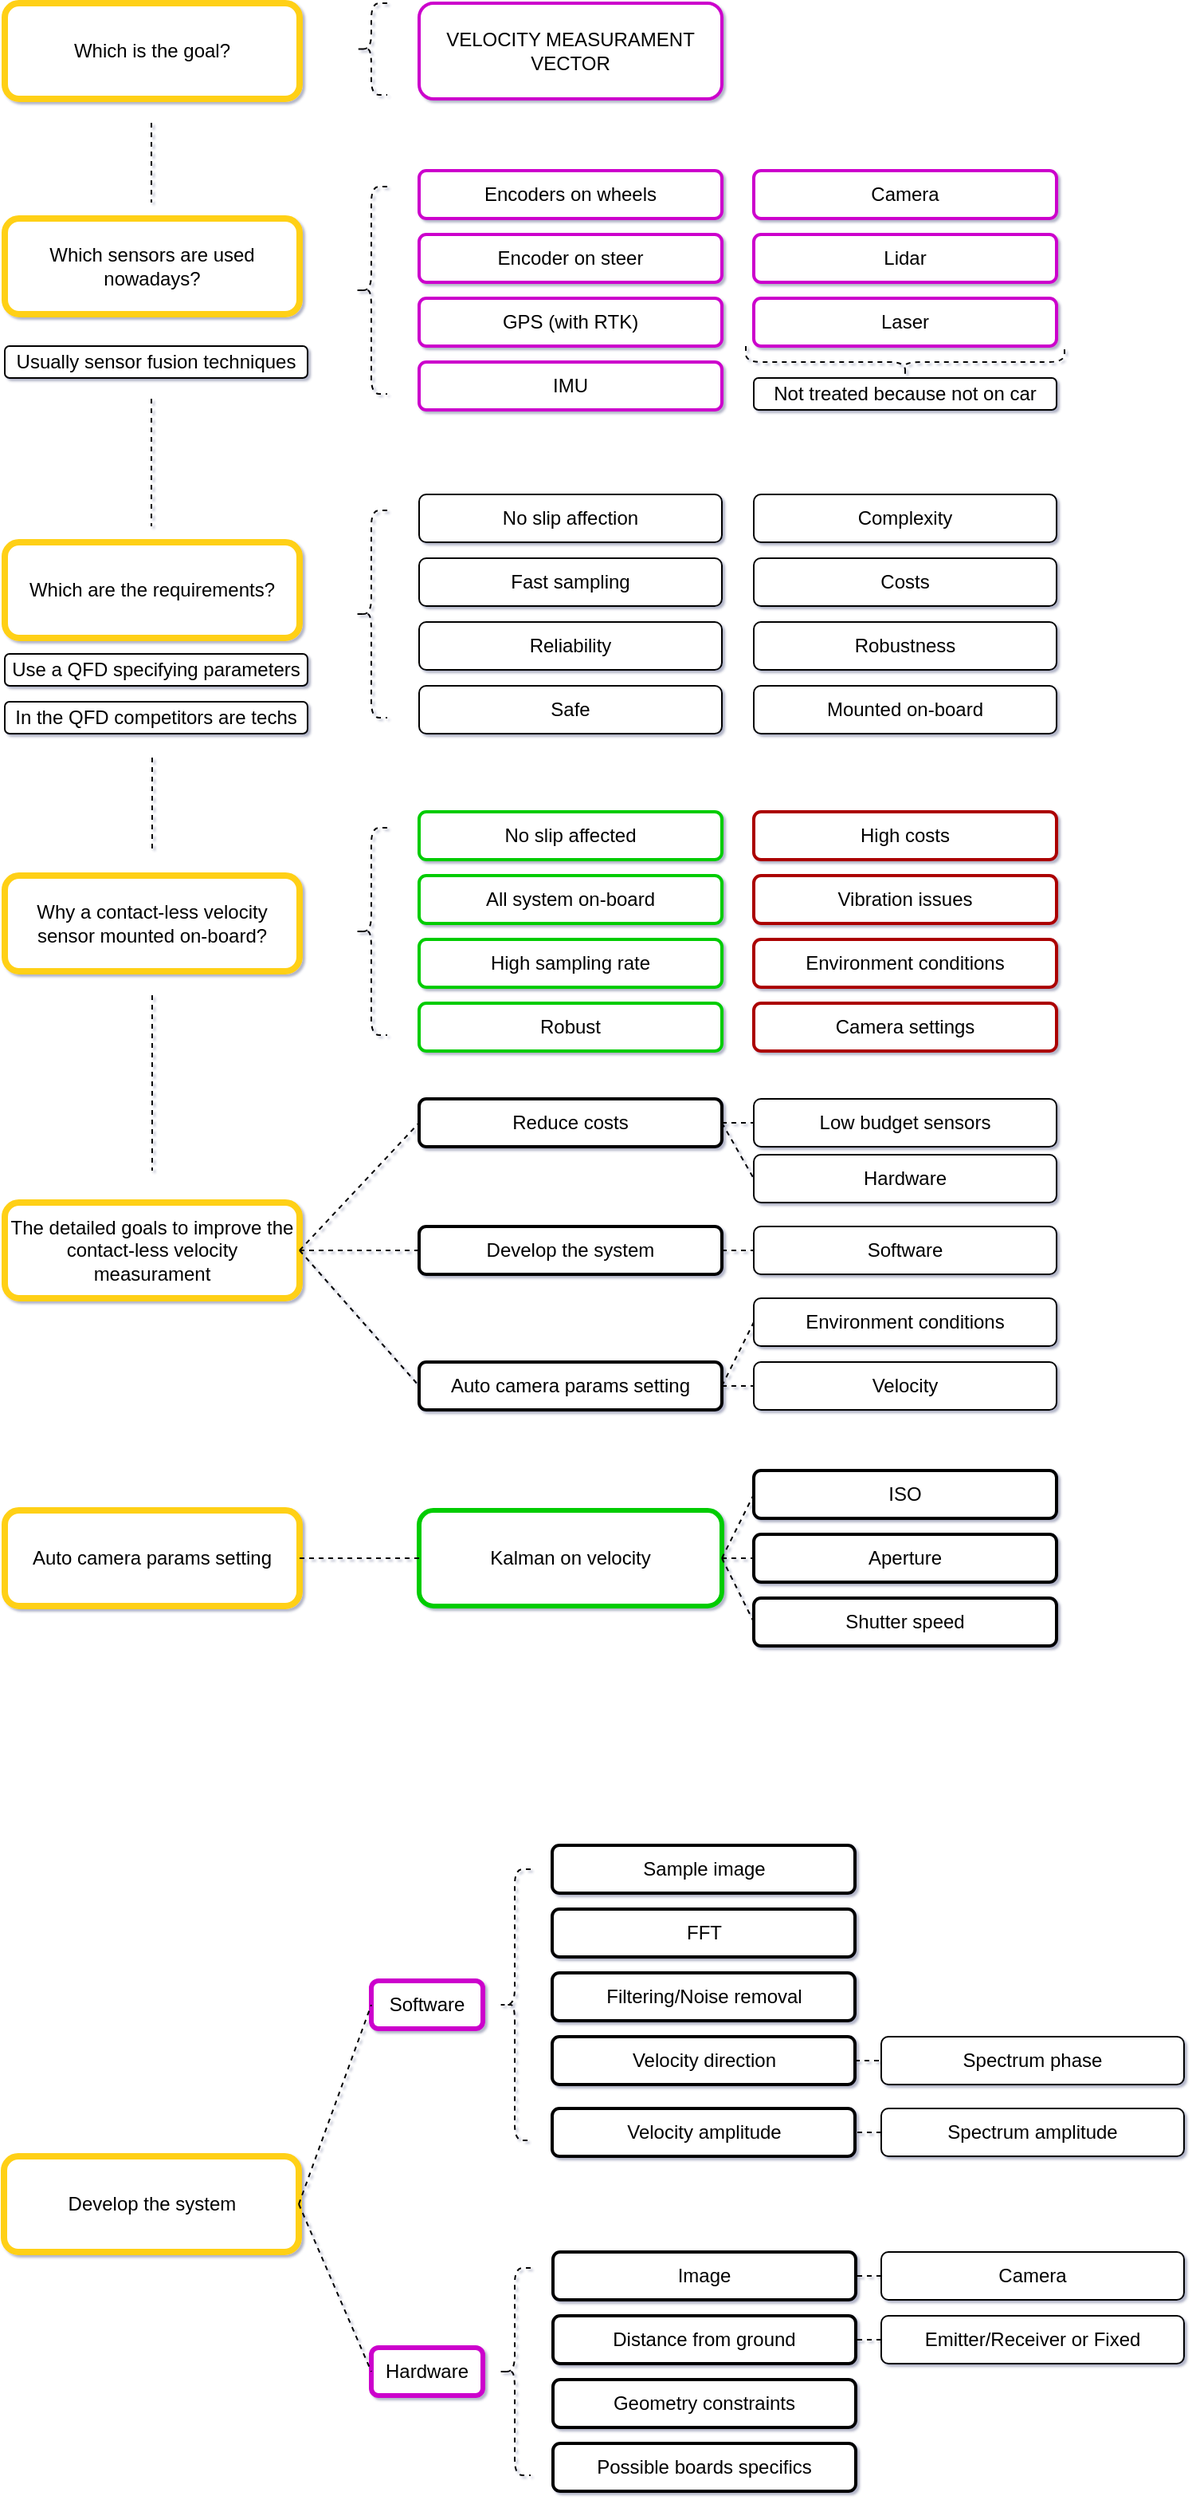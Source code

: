 <mxfile version="17.1.2" type="google"><diagram id="7GuAjjzs_9jMdIzR8Z1F" name="Page-1"><mxGraphModel grid="1" gridSize="10" guides="1" tooltips="1" connect="1" arrows="1" page="1" fold="1" pageScale="1" pageWidth="827" pageHeight="1169" background="none" math="0" shadow="1"><root><mxCell id="0"/><mxCell id="1" parent="0"/><mxCell id="3" value="Which is the goal?" style="whiteSpace=wrap;html=1;rounded=1;strokeWidth=4;strokeColor=#FFD012;" parent="1" vertex="1"><mxGeometry x="80" y="40" width="185" height="60" as="geometry"/></mxCell><mxCell id="5" value="VELOCITY MEASURAMENT VECTOR" style="whiteSpace=wrap;html=1;rounded=1;strokeColor=#CC00CC;strokeWidth=2;" parent="1" vertex="1"><mxGeometry x="340" y="40" width="190" height="60" as="geometry"/></mxCell><mxCell id="8" value="Encoders on wheels" style="whiteSpace=wrap;html=1;rounded=1;strokeColor=#CC00CC;strokeWidth=2;" parent="1" vertex="1"><mxGeometry x="340" y="145" width="190" height="30" as="geometry"/></mxCell><mxCell id="11" value="GPS (with RTK)" style="whiteSpace=wrap;html=1;rounded=1;strokeColor=#CC00CC;strokeWidth=2;" parent="1" vertex="1"><mxGeometry x="340" y="225" width="190" height="30" as="geometry"/></mxCell><mxCell id="15" value="Which sensors are used nowadays?" style="whiteSpace=wrap;html=1;rounded=1;strokeWidth=4;strokeColor=#FFD012;" parent="1" vertex="1"><mxGeometry x="80" y="175" width="185" height="60" as="geometry"/></mxCell><mxCell id="17" value="Laser" style="whiteSpace=wrap;html=1;rounded=1;strokeColor=#CC00CC;strokeWidth=2;" parent="1" vertex="1"><mxGeometry x="550" y="225" width="190" height="30" as="geometry"/></mxCell><mxCell id="18" value="IMU" style="whiteSpace=wrap;html=1;rounded=1;strokeColor=#CC00CC;strokeWidth=2;" parent="1" vertex="1"><mxGeometry x="340" y="265" width="190" height="30" as="geometry"/></mxCell><mxCell id="20" value="Usually sensor fusion techniques" style="whiteSpace=wrap;html=1;rounded=1;" parent="1" vertex="1"><mxGeometry x="80" y="255" width="190" height="20" as="geometry"/></mxCell><mxCell id="21" value="Camera" style="whiteSpace=wrap;html=1;rounded=1;strokeColor=#CC00CC;strokeWidth=2;" parent="1" vertex="1"><mxGeometry x="550" y="145" width="190" height="30" as="geometry"/></mxCell><mxCell id="22" value="Lidar" style="whiteSpace=wrap;html=1;rounded=1;strokeColor=#CC00CC;strokeWidth=2;" parent="1" vertex="1"><mxGeometry x="550" y="185" width="190" height="30" as="geometry"/></mxCell><mxCell id="23" value="Encoder on steer" style="whiteSpace=wrap;html=1;rounded=1;strokeColor=#CC00CC;strokeWidth=2;" parent="1" vertex="1"><mxGeometry x="340" y="185" width="190" height="30" as="geometry"/></mxCell><mxCell id="24" value="Which are the requirements?" style="whiteSpace=wrap;html=1;rounded=1;strokeWidth=4;strokeColor=#FFD012;" parent="1" vertex="1"><mxGeometry x="80" y="378" width="185" height="60" as="geometry"/></mxCell><mxCell id="25" value="Use a QFD specifying parameters" style="whiteSpace=wrap;html=1;rounded=1;" parent="1" vertex="1"><mxGeometry x="80" y="448" width="190" height="20" as="geometry"/></mxCell><mxCell id="27" value="In the QFD competitors are techs" style="whiteSpace=wrap;html=1;rounded=1;" parent="1" vertex="1"><mxGeometry x="80" y="478" width="190" height="20" as="geometry"/></mxCell><mxCell id="28" value="No slip affection" style="whiteSpace=wrap;html=1;rounded=1;" parent="1" vertex="1"><mxGeometry x="340" y="348" width="190" height="30" as="geometry"/></mxCell><mxCell id="29" value="Reliability" style="whiteSpace=wrap;html=1;rounded=1;" parent="1" vertex="1"><mxGeometry x="340" y="428" width="190" height="30" as="geometry"/></mxCell><mxCell id="30" value="Mounted on-board" style="whiteSpace=wrap;html=1;rounded=1;" parent="1" vertex="1"><mxGeometry x="550" y="468" width="190" height="30" as="geometry"/></mxCell><mxCell id="31" value="Safe" style="whiteSpace=wrap;html=1;rounded=1;" parent="1" vertex="1"><mxGeometry x="340" y="468" width="190" height="30" as="geometry"/></mxCell><mxCell id="32" value="Complexity" style="whiteSpace=wrap;html=1;rounded=1;" parent="1" vertex="1"><mxGeometry x="550" y="348" width="190" height="30" as="geometry"/></mxCell><mxCell id="33" value="Costs" style="whiteSpace=wrap;html=1;rounded=1;" parent="1" vertex="1"><mxGeometry x="550" y="388" width="190" height="30" as="geometry"/></mxCell><mxCell id="34" value="Robustness" style="whiteSpace=wrap;html=1;rounded=1;" parent="1" vertex="1"><mxGeometry x="550" y="428" width="190" height="30" as="geometry"/></mxCell><mxCell id="35" value="Fast sampling" style="whiteSpace=wrap;html=1;rounded=1;" parent="1" vertex="1"><mxGeometry x="340" y="388" width="190" height="30" as="geometry"/></mxCell><mxCell id="36" value="Why a contact-less velocity sensor mounted on-board?" style="whiteSpace=wrap;html=1;rounded=1;strokeWidth=4;strokeColor=#FFD012;" parent="1" vertex="1"><mxGeometry x="80" y="587" width="185" height="60" as="geometry"/></mxCell><mxCell id="38" value="No slip affected" style="whiteSpace=wrap;html=1;rounded=1;strokeColor=#00CC00;strokeWidth=2;" parent="1" vertex="1"><mxGeometry x="340" y="547" width="190" height="30" as="geometry"/></mxCell><mxCell id="39" value="High sampling rate" style="whiteSpace=wrap;html=1;rounded=1;strokeColor=#00CC00;strokeWidth=2;" parent="1" vertex="1"><mxGeometry x="340" y="627" width="190" height="30" as="geometry"/></mxCell><mxCell id="41" value="Robust" style="whiteSpace=wrap;html=1;rounded=1;strokeColor=#00CC00;strokeWidth=2;" parent="1" vertex="1"><mxGeometry x="340" y="667" width="190" height="30" as="geometry"/></mxCell><mxCell id="45" value="All system on-board" style="whiteSpace=wrap;html=1;rounded=1;strokeColor=#00CC00;strokeWidth=2;" parent="1" vertex="1"><mxGeometry x="340" y="587" width="190" height="30" as="geometry"/></mxCell><mxCell id="47" value="High costs" style="whiteSpace=wrap;html=1;rounded=1;strokeWidth=2;strokeColor=#AB0000;" parent="1" vertex="1"><mxGeometry x="550" y="547" width="190" height="30" as="geometry"/></mxCell><mxCell id="48" value="Environment conditions" style="whiteSpace=wrap;html=1;rounded=1;strokeWidth=2;strokeColor=#AB0000;" parent="1" vertex="1"><mxGeometry x="550" y="627" width="190" height="30" as="geometry"/></mxCell><mxCell id="49" value="Camera settings" style="whiteSpace=wrap;html=1;rounded=1;strokeWidth=2;strokeColor=#AB0000;" parent="1" vertex="1"><mxGeometry x="550" y="667" width="190" height="30" as="geometry"/></mxCell><mxCell id="50" value="Vibration issues" style="whiteSpace=wrap;html=1;rounded=1;strokeWidth=2;strokeColor=#AB0000;" parent="1" vertex="1"><mxGeometry x="550" y="587" width="190" height="30" as="geometry"/></mxCell><mxCell id="51" value="The detailed goals to improve the contact-less velocity measurament" style="whiteSpace=wrap;html=1;rounded=1;strokeWidth=4;strokeColor=#FFD012;" parent="1" vertex="1"><mxGeometry x="80" y="792" width="185" height="60" as="geometry"/></mxCell><mxCell id="52" value="Reduce costs" style="whiteSpace=wrap;html=1;rounded=1;strokeWidth=2;" parent="1" vertex="1"><mxGeometry x="340" y="727" width="190" height="30" as="geometry"/></mxCell><mxCell id="53" value="Develop the system" style="whiteSpace=wrap;html=1;rounded=1;strokeWidth=2;" parent="1" vertex="1"><mxGeometry x="340" y="807" width="190" height="30" as="geometry"/></mxCell><mxCell id="55" value="Low budget sensors" style="whiteSpace=wrap;html=1;rounded=1;" parent="1" vertex="1"><mxGeometry x="550" y="727" width="190" height="30" as="geometry"/></mxCell><mxCell id="56" value="Hardware" style="whiteSpace=wrap;html=1;rounded=1;" parent="1" vertex="1"><mxGeometry x="550" y="762" width="190" height="30" as="geometry"/></mxCell><mxCell id="57" value="Software" style="whiteSpace=wrap;html=1;rounded=1;" parent="1" vertex="1"><mxGeometry x="550" y="807" width="190" height="30" as="geometry"/></mxCell><mxCell id="fbQfAOmNvaya13AY3hEM-57" value="Auto camera params setting" style="whiteSpace=wrap;html=1;rounded=1;strokeWidth=2;" parent="1" vertex="1"><mxGeometry x="340" y="892" width="190" height="30" as="geometry"/></mxCell><mxCell id="fbQfAOmNvaya13AY3hEM-59" value="Environment conditions" style="whiteSpace=wrap;html=1;rounded=1;" parent="1" vertex="1"><mxGeometry x="550" y="852" width="190" height="30" as="geometry"/></mxCell><mxCell id="fbQfAOmNvaya13AY3hEM-60" value="Velocity" style="whiteSpace=wrap;html=1;rounded=1;" parent="1" vertex="1"><mxGeometry x="550" y="892" width="190" height="30" as="geometry"/></mxCell><mxCell id="fbQfAOmNvaya13AY3hEM-79" value="" style="endArrow=none;dashed=1;html=1;exitX=1;exitY=0.5;exitDx=0;exitDy=0;entryX=0;entryY=0.5;entryDx=0;entryDy=0;strokeColor=#000000;" parent="1" source="51" target="52" edge="1"><mxGeometry width="50" height="50" relative="1" as="geometry"><mxPoint x="740" y="642" as="sourcePoint"/><mxPoint x="790" y="592" as="targetPoint"/></mxGeometry></mxCell><mxCell id="fbQfAOmNvaya13AY3hEM-80" value="" style="endArrow=none;dashed=1;html=1;exitX=1;exitY=0.5;exitDx=0;exitDy=0;entryX=0;entryY=0.5;entryDx=0;entryDy=0;strokeColor=#000000;" parent="1" source="51" target="53" edge="1"><mxGeometry width="50" height="50" relative="1" as="geometry"><mxPoint x="740" y="642" as="sourcePoint"/><mxPoint x="790" y="592" as="targetPoint"/></mxGeometry></mxCell><mxCell id="fbQfAOmNvaya13AY3hEM-81" value="" style="endArrow=none;dashed=1;html=1;exitX=1;exitY=0.5;exitDx=0;exitDy=0;entryX=0;entryY=0.5;entryDx=0;entryDy=0;strokeColor=#000000;" parent="1" source="51" target="fbQfAOmNvaya13AY3hEM-57" edge="1"><mxGeometry width="50" height="50" relative="1" as="geometry"><mxPoint x="740" y="642" as="sourcePoint"/><mxPoint x="340" y="892" as="targetPoint"/></mxGeometry></mxCell><mxCell id="fbQfAOmNvaya13AY3hEM-85" value="" style="endArrow=none;dashed=1;html=1;exitX=1;exitY=0.5;exitDx=0;exitDy=0;entryX=0;entryY=0.5;entryDx=0;entryDy=0;strokeColor=#000000;" parent="1" source="52" target="55" edge="1"><mxGeometry width="50" height="50" relative="1" as="geometry"><mxPoint x="740" y="642" as="sourcePoint"/><mxPoint x="790" y="592" as="targetPoint"/></mxGeometry></mxCell><mxCell id="fbQfAOmNvaya13AY3hEM-86" value="" style="endArrow=none;dashed=1;html=1;exitX=1;exitY=0.5;exitDx=0;exitDy=0;entryX=0;entryY=0.5;entryDx=0;entryDy=0;strokeColor=#000000;" parent="1" source="52" target="56" edge="1"><mxGeometry width="50" height="50" relative="1" as="geometry"><mxPoint x="740" y="692" as="sourcePoint"/><mxPoint x="790" y="642" as="targetPoint"/></mxGeometry></mxCell><mxCell id="fbQfAOmNvaya13AY3hEM-87" value="" style="endArrow=none;dashed=1;html=1;exitX=1;exitY=0.5;exitDx=0;exitDy=0;entryX=0;entryY=0.5;entryDx=0;entryDy=0;strokeColor=#000000;" parent="1" source="53" target="57" edge="1"><mxGeometry width="50" height="50" relative="1" as="geometry"><mxPoint x="740" y="692" as="sourcePoint"/><mxPoint x="790" y="642" as="targetPoint"/></mxGeometry></mxCell><mxCell id="fbQfAOmNvaya13AY3hEM-88" value="" style="endArrow=none;dashed=1;html=1;exitX=1;exitY=0.5;exitDx=0;exitDy=0;entryX=0;entryY=0.5;entryDx=0;entryDy=0;strokeColor=#000000;" parent="1" source="fbQfAOmNvaya13AY3hEM-57" target="fbQfAOmNvaya13AY3hEM-60" edge="1"><mxGeometry width="50" height="50" relative="1" as="geometry"><mxPoint x="740" y="692" as="sourcePoint"/><mxPoint x="790" y="642" as="targetPoint"/></mxGeometry></mxCell><mxCell id="fbQfAOmNvaya13AY3hEM-89" value="" style="endArrow=none;dashed=1;html=1;exitX=1;exitY=0.5;exitDx=0;exitDy=0;entryX=0;entryY=0.5;entryDx=0;entryDy=0;strokeColor=#000000;" parent="1" source="fbQfAOmNvaya13AY3hEM-57" target="fbQfAOmNvaya13AY3hEM-59" edge="1"><mxGeometry width="50" height="50" relative="1" as="geometry"><mxPoint x="740" y="692" as="sourcePoint"/><mxPoint x="790" y="642" as="targetPoint"/></mxGeometry></mxCell><mxCell id="fbQfAOmNvaya13AY3hEM-90" value="" style="shape=curlyBracket;whiteSpace=wrap;html=1;rounded=1;strokeWidth=1;dashed=1;strokeColor=#000000;" parent="1" vertex="1"><mxGeometry x="300" y="557" width="20" height="130" as="geometry"/></mxCell><mxCell id="fbQfAOmNvaya13AY3hEM-91" value="" style="shape=curlyBracket;whiteSpace=wrap;html=1;rounded=1;strokeWidth=1;dashed=1;strokeColor=#000000;" parent="1" vertex="1"><mxGeometry x="300" y="358" width="20" height="130" as="geometry"/></mxCell><mxCell id="fbQfAOmNvaya13AY3hEM-92" value="" style="shape=curlyBracket;whiteSpace=wrap;html=1;rounded=1;strokeWidth=1;dashed=1;strokeColor=#000000;" parent="1" vertex="1"><mxGeometry x="300" y="155" width="20" height="130" as="geometry"/></mxCell><mxCell id="fbQfAOmNvaya13AY3hEM-94" value="" style="shape=curlyBracket;whiteSpace=wrap;html=1;rounded=1;strokeWidth=1;dashed=1;strokeColor=#000000;" parent="1" vertex="1"><mxGeometry x="300" y="40" width="20" height="57.5" as="geometry"/></mxCell><mxCell id="60" value="" style="line;strokeWidth=1;direction=south;html=1;dashed=1;strokeColor=#000000;" parent="1" vertex="1"><mxGeometry x="167.5" y="662" width="10" height="110" as="geometry"/></mxCell><mxCell id="61" value="" style="line;strokeWidth=1;direction=south;html=1;dashed=1;strokeColor=#000000;" parent="1" vertex="1"><mxGeometry x="167.5" y="513" width="10" height="60" as="geometry"/></mxCell><mxCell id="62" value="" style="line;strokeWidth=1;direction=south;html=1;dashed=1;strokeColor=#000000;" parent="1" vertex="1"><mxGeometry x="167" y="288" width="10" height="80" as="geometry"/></mxCell><mxCell id="64" value="" style="line;strokeWidth=1;direction=south;html=1;dashed=1;strokeColor=#000000;" parent="1" vertex="1"><mxGeometry x="167" y="115" width="10" height="50" as="geometry"/></mxCell><mxCell id="66" value="Develop the system" style="whiteSpace=wrap;html=1;rounded=1;strokeWidth=4;strokeColor=#FFD012;" parent="1" vertex="1"><mxGeometry x="79.5" y="1390" width="185" height="60" as="geometry"/></mxCell><mxCell id="67" value="Software" style="whiteSpace=wrap;html=1;rounded=1;strokeWidth=3;strokeColor=#CC00CC;" parent="1" vertex="1"><mxGeometry x="310" y="1280" width="70" height="30" as="geometry"/></mxCell><mxCell id="68" value="Hardware" style="whiteSpace=wrap;html=1;rounded=1;strokeWidth=3;strokeColor=#CC00CC;" parent="1" vertex="1"><mxGeometry x="310" y="1510" width="70" height="30" as="geometry"/></mxCell><mxCell id="69" value="Sample image" style="whiteSpace=wrap;html=1;rounded=1;strokeWidth=2;" parent="1" vertex="1"><mxGeometry x="423.5" y="1195" width="190" height="30" as="geometry"/></mxCell><mxCell id="70" value="FFT" style="whiteSpace=wrap;html=1;rounded=1;strokeWidth=2;" parent="1" vertex="1"><mxGeometry x="423.5" y="1235" width="190" height="30" as="geometry"/></mxCell><mxCell id="71" value="Image" style="whiteSpace=wrap;html=1;rounded=1;strokeWidth=2;" parent="1" vertex="1"><mxGeometry x="424" y="1450" width="190" height="30" as="geometry"/></mxCell><mxCell id="75" value="" style="endArrow=none;dashed=1;html=1;exitX=1;exitY=0.5;exitDx=0;exitDy=0;entryX=0;entryY=0.5;entryDx=0;entryDy=0;strokeColor=#000000;" parent="1" source="66" target="67" edge="1"><mxGeometry width="50" height="50" relative="1" as="geometry"><mxPoint x="740" y="1125" as="sourcePoint"/><mxPoint x="790" y="1075" as="targetPoint"/></mxGeometry></mxCell><mxCell id="76" value="" style="endArrow=none;dashed=1;html=1;exitX=1;exitY=0.5;exitDx=0;exitDy=0;entryX=0;entryY=0.5;entryDx=0;entryDy=0;strokeColor=#000000;" parent="1" source="66" target="68" edge="1"><mxGeometry width="50" height="50" relative="1" as="geometry"><mxPoint x="740" y="1125" as="sourcePoint"/><mxPoint x="790" y="1075" as="targetPoint"/></mxGeometry></mxCell><mxCell id="83" value="Filtering/Noise removal" style="whiteSpace=wrap;html=1;rounded=1;strokeWidth=2;" parent="1" vertex="1"><mxGeometry x="423.5" y="1275" width="190" height="30" as="geometry"/></mxCell><mxCell id="84" value="Velocity direction" style="whiteSpace=wrap;html=1;rounded=1;strokeWidth=2;" parent="1" vertex="1"><mxGeometry x="423.5" y="1315" width="190" height="30" as="geometry"/></mxCell><mxCell id="85" value="Velocity amplitude" style="whiteSpace=wrap;html=1;rounded=1;strokeWidth=2;" parent="1" vertex="1"><mxGeometry x="423.5" y="1360" width="190" height="30" as="geometry"/></mxCell><mxCell id="88" value="Spectrum phase" style="whiteSpace=wrap;html=1;rounded=1;" parent="1" vertex="1"><mxGeometry x="630" y="1315" width="190" height="30" as="geometry"/></mxCell><mxCell id="89" value="" style="endArrow=none;dashed=1;html=1;exitX=1;exitY=0.5;exitDx=0;exitDy=0;entryX=0;entryY=0.5;entryDx=0;entryDy=0;strokeColor=#000000;" parent="1" source="84" target="88" edge="1"><mxGeometry width="50" height="50" relative="1" as="geometry"><mxPoint x="284.5" y="1435" as="sourcePoint"/><mxPoint x="330" y="1305" as="targetPoint"/></mxGeometry></mxCell><mxCell id="90" value="Spectrum amplitude" style="whiteSpace=wrap;html=1;rounded=1;" parent="1" vertex="1"><mxGeometry x="630" y="1360" width="190" height="30" as="geometry"/></mxCell><mxCell id="91" value="" style="endArrow=none;dashed=1;html=1;exitX=0;exitY=0.5;exitDx=0;exitDy=0;entryX=1;entryY=0.5;entryDx=0;entryDy=0;strokeColor=#000000;" parent="1" source="90" target="85" edge="1"><mxGeometry width="50" height="50" relative="1" as="geometry"><mxPoint x="514.5" y="1575" as="sourcePoint"/><mxPoint x="560" y="1445" as="targetPoint"/></mxGeometry></mxCell><mxCell id="92" value="" style="shape=curlyBracket;whiteSpace=wrap;html=1;rounded=1;strokeWidth=1;dashed=1;strokeColor=#000000;" parent="1" vertex="1"><mxGeometry x="390" y="1210" width="20" height="170" as="geometry"/></mxCell><mxCell id="93" value="Distance from ground" style="whiteSpace=wrap;html=1;rounded=1;strokeWidth=2;" parent="1" vertex="1"><mxGeometry x="424" y="1490" width="190" height="30" as="geometry"/></mxCell><mxCell id="94" value="Camera&lt;span style=&quot;color: rgba(0 , 0 , 0 , 0) ; font-family: monospace ; font-size: 0px&quot;&gt;%3CmxGraphModel%3E%3Croot%3E%3CmxCell%20id%3D%220%22%2F%3E%3CmxCell%20id%3D%221%22%20parent%3D%220%22%2F%3E%3CmxCell%20id%3D%222%22%20value%3D%22Image%22%20style%3D%22whiteSpace%3Dwrap%3Bhtml%3D1%3Brounded%3D1%3B%22%20vertex%3D%221%22%20parent%3D%221%22%3E%3CmxGeometry%20x%3D%22414%22%20y%3D%221480%22%20width%3D%22190%22%20height%3D%2230%22%20as%3D%22geometry%22%2F%3E%3C%2FmxCell%3E%3C%2Froot%3E%3C%2FmxGraphModel%3E&lt;/span&gt;" style="whiteSpace=wrap;html=1;rounded=1;" parent="1" vertex="1"><mxGeometry x="630" y="1450" width="190" height="30" as="geometry"/></mxCell><mxCell id="95" value="Emitter/Receiver or Fixed" style="whiteSpace=wrap;html=1;rounded=1;" parent="1" vertex="1"><mxGeometry x="630" y="1490" width="190" height="30" as="geometry"/></mxCell><mxCell id="96" value="Geometry constraints" style="whiteSpace=wrap;html=1;rounded=1;strokeWidth=2;" parent="1" vertex="1"><mxGeometry x="424" y="1530" width="190" height="30" as="geometry"/></mxCell><mxCell id="97" value="" style="endArrow=none;dashed=1;html=1;exitX=0;exitY=0.5;exitDx=0;exitDy=0;entryX=1;entryY=0.5;entryDx=0;entryDy=0;strokeColor=#000000;" parent="1" source="94" target="71" edge="1"><mxGeometry width="50" height="50" relative="1" as="geometry"><mxPoint x="284.5" y="1400" as="sourcePoint"/><mxPoint x="320" y="1505" as="targetPoint"/></mxGeometry></mxCell><mxCell id="99" value="" style="endArrow=none;dashed=1;html=1;exitX=0;exitY=0.5;exitDx=0;exitDy=0;entryX=1;entryY=0.5;entryDx=0;entryDy=0;strokeColor=#000000;" parent="1" source="95" target="93" edge="1"><mxGeometry width="50" height="50" relative="1" as="geometry"><mxPoint x="640" y="1475" as="sourcePoint"/><mxPoint x="624" y="1475" as="targetPoint"/></mxGeometry></mxCell><mxCell id="100" value="Possible boards specifics" style="whiteSpace=wrap;html=1;rounded=1;strokeWidth=2;" parent="1" vertex="1"><mxGeometry x="424" y="1570" width="190" height="30" as="geometry"/></mxCell><mxCell id="101" value="" style="shape=curlyBracket;whiteSpace=wrap;html=1;rounded=1;strokeWidth=1;dashed=1;strokeColor=#000000;" parent="1" vertex="1"><mxGeometry x="390" y="1460" width="20" height="130" as="geometry"/></mxCell><mxCell id="104" value="Auto camera params setting" style="whiteSpace=wrap;html=1;rounded=1;strokeWidth=4;strokeColor=#FFD012;" parent="1" vertex="1"><mxGeometry x="80" y="985" width="185" height="60" as="geometry"/></mxCell><mxCell id="109" value="ISO" style="whiteSpace=wrap;html=1;rounded=1;strokeWidth=2;" parent="1" vertex="1"><mxGeometry x="550" y="960" width="190" height="30" as="geometry"/></mxCell><mxCell id="122" value="Aperture" style="whiteSpace=wrap;html=1;rounded=1;strokeWidth=2;" parent="1" vertex="1"><mxGeometry x="550" y="1000" width="190" height="30" as="geometry"/></mxCell><mxCell id="125" value="Shutter speed" style="whiteSpace=wrap;html=1;rounded=1;strokeWidth=2;" parent="1" vertex="1"><mxGeometry x="550" y="1040" width="190" height="30" as="geometry"/></mxCell><mxCell id="132" value="Kalman on velocity" style="whiteSpace=wrap;html=1;rounded=1;strokeWidth=3;strokeColor=#00CC00;" parent="1" vertex="1"><mxGeometry x="340" y="985" width="190" height="60" as="geometry"/></mxCell><mxCell id="133" value="" style="endArrow=none;dashed=1;html=1;exitX=1;exitY=0.5;exitDx=0;exitDy=0;entryX=0;entryY=0.5;entryDx=0;entryDy=0;strokeColor=#000000;" parent="1" source="104" target="132" edge="1"><mxGeometry width="50" height="50" relative="1" as="geometry"><mxPoint x="220" y="950" as="sourcePoint"/><mxPoint x="265.5" y="1055" as="targetPoint"/></mxGeometry></mxCell><mxCell id="135" value="" style="endArrow=none;dashed=1;html=1;exitX=1;exitY=0.5;exitDx=0;exitDy=0;entryX=0;entryY=0.5;entryDx=0;entryDy=0;strokeColor=#000000;" parent="1" source="132" target="109" edge="1"><mxGeometry width="50" height="50" relative="1" as="geometry"><mxPoint x="410" y="960" as="sourcePoint"/><mxPoint x="515" y="960" as="targetPoint"/></mxGeometry></mxCell><mxCell id="136" value="" style="endArrow=none;dashed=1;html=1;exitX=1;exitY=0.5;exitDx=0;exitDy=0;entryX=0;entryY=0.5;entryDx=0;entryDy=0;strokeColor=#000000;" parent="1" source="132" target="122" edge="1"><mxGeometry width="50" height="50" relative="1" as="geometry"><mxPoint x="205" y="1035" as="sourcePoint"/><mxPoint x="310" y="1035" as="targetPoint"/></mxGeometry></mxCell><mxCell id="137" value="" style="endArrow=none;dashed=1;html=1;exitX=1;exitY=0.5;exitDx=0;exitDy=0;entryX=0;entryY=0.5;entryDx=0;entryDy=0;strokeColor=#000000;" parent="1" source="132" target="125" edge="1"><mxGeometry width="50" height="50" relative="1" as="geometry"><mxPoint x="215" y="1045" as="sourcePoint"/><mxPoint x="320" y="1045" as="targetPoint"/></mxGeometry></mxCell><mxCell id="HqVyZ8loHXAivMI_Gymy-137" value="" style="shape=curlyBracket;whiteSpace=wrap;html=1;rounded=1;strokeWidth=1;dashed=1;strokeColor=#000000;rotation=-90;" vertex="1" parent="1"><mxGeometry x="635" y="165" width="20" height="200" as="geometry"/></mxCell><mxCell id="HqVyZ8loHXAivMI_Gymy-138" value="Not treated because not on car" style="whiteSpace=wrap;html=1;rounded=1;" vertex="1" parent="1"><mxGeometry x="550" y="275" width="190" height="20" as="geometry"/></mxCell></root></mxGraphModel></diagram></mxfile>
